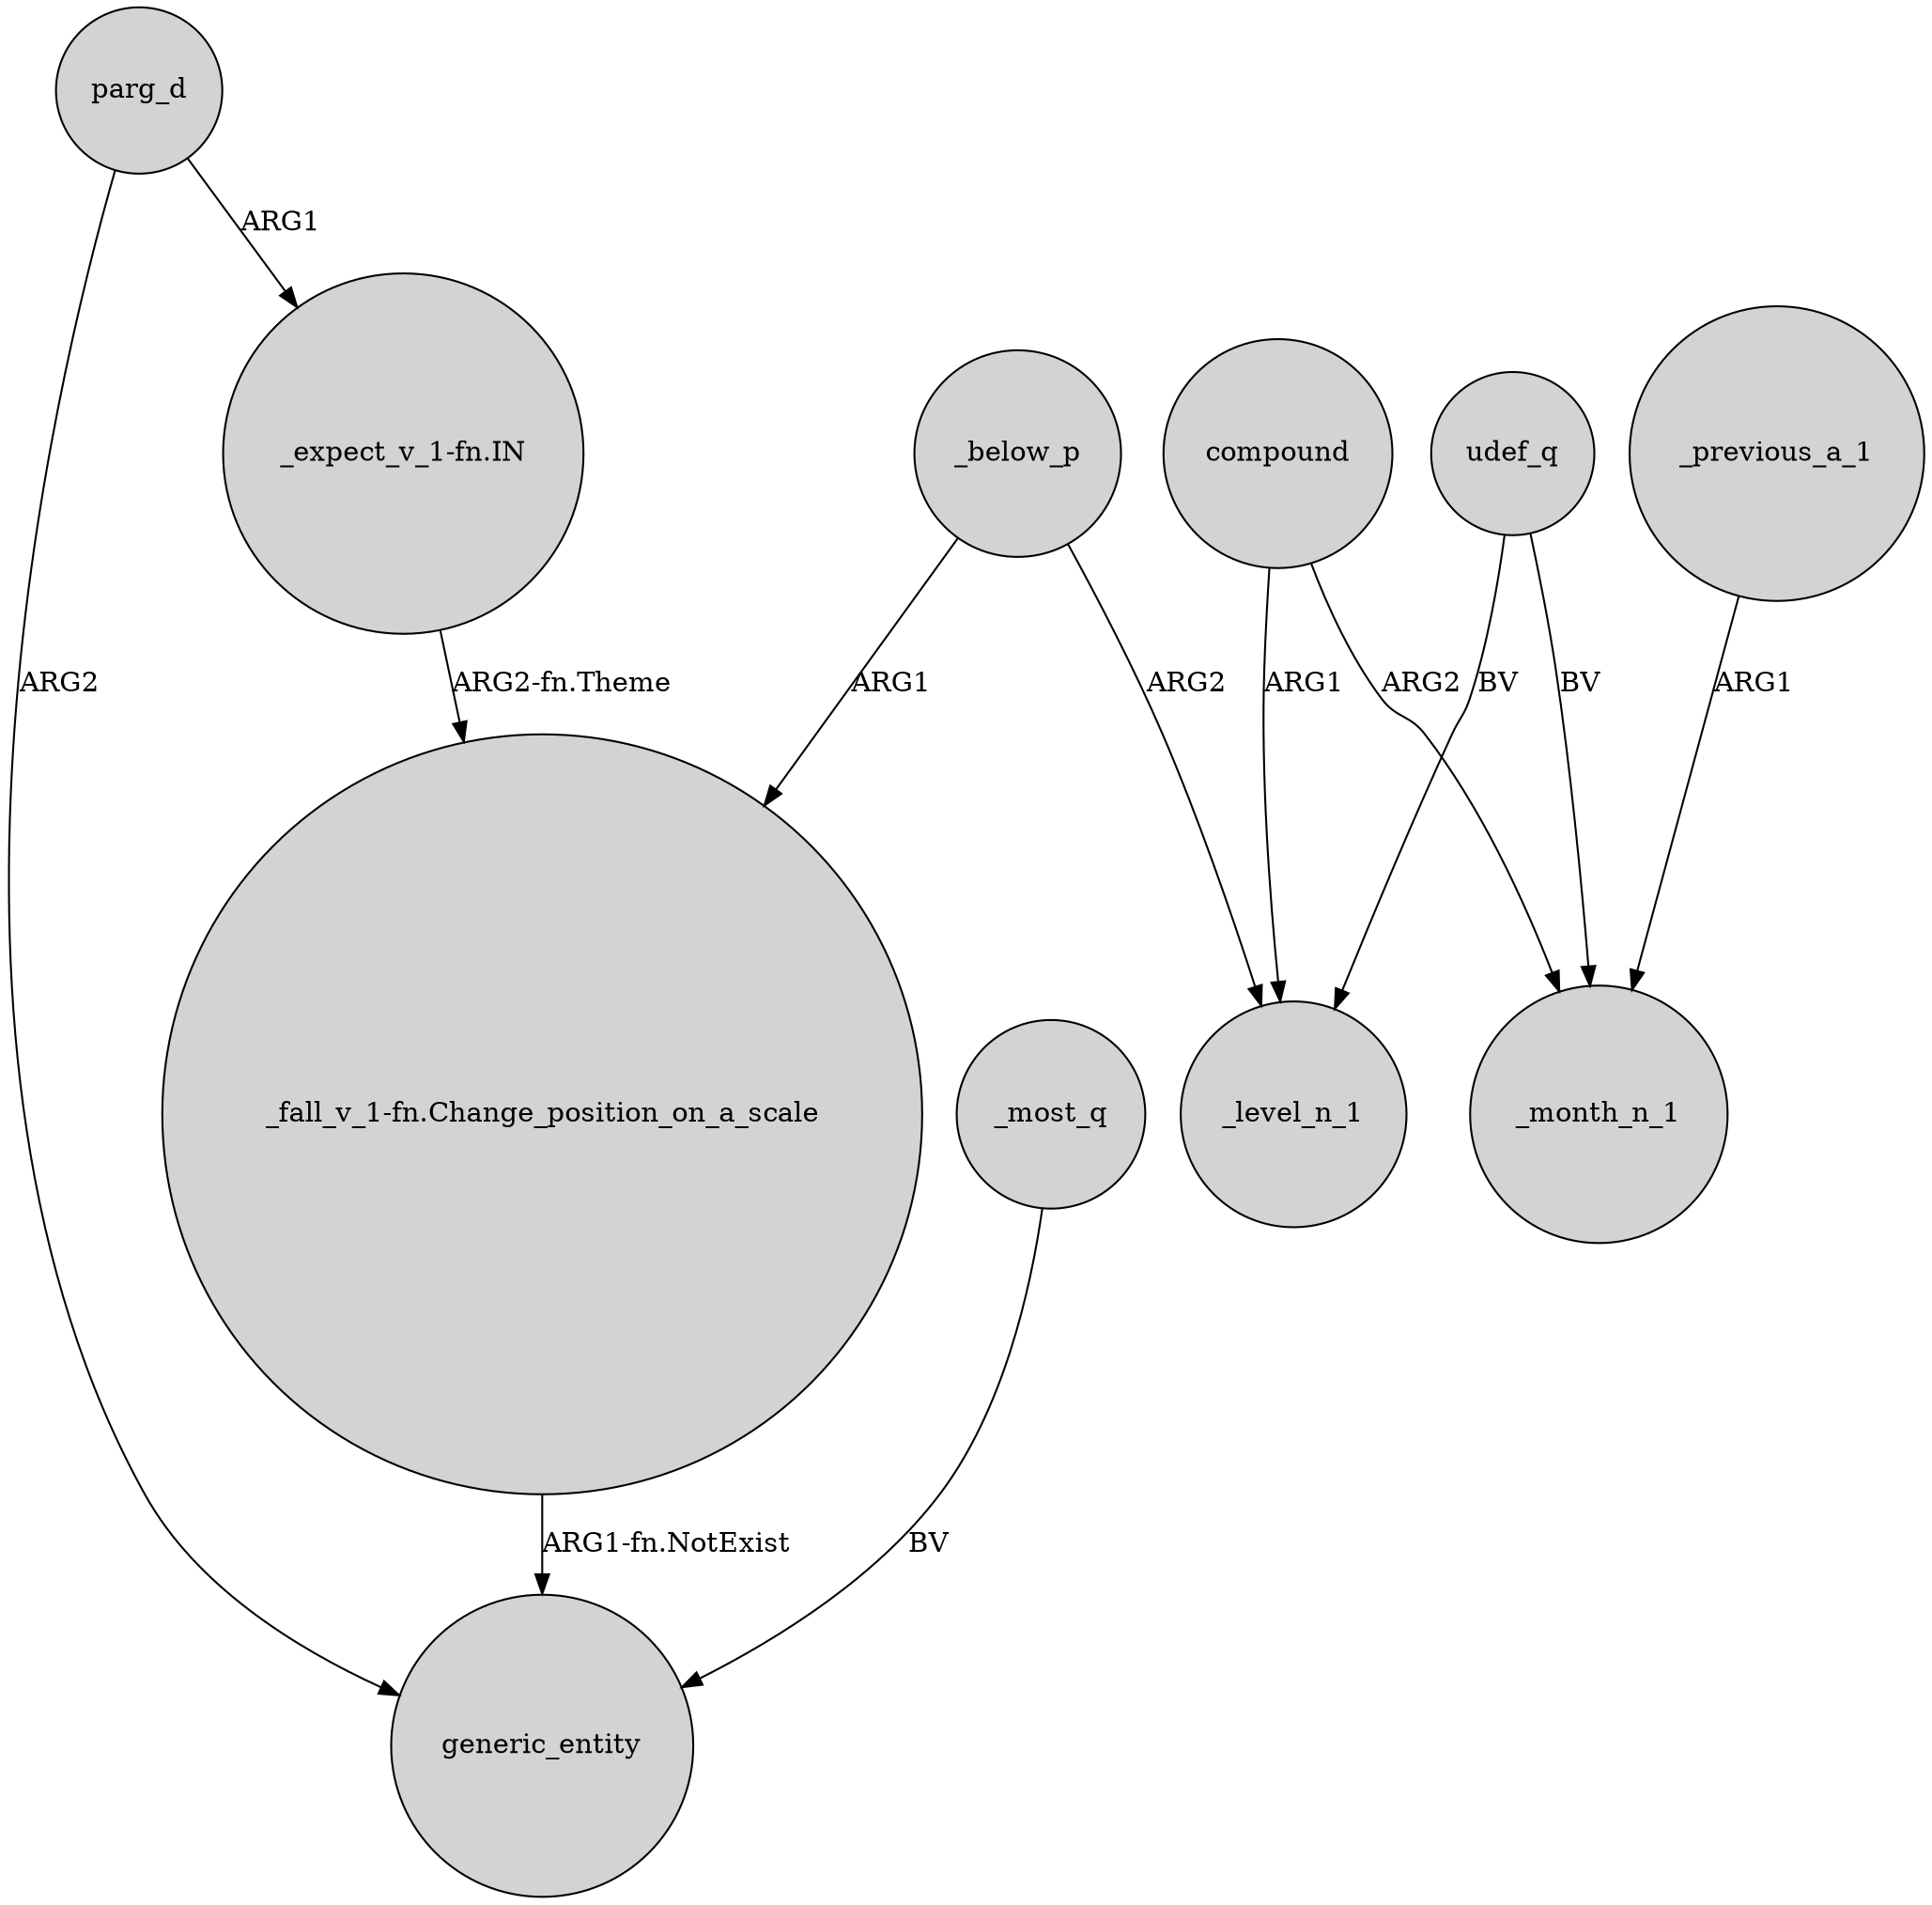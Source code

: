 digraph {
	node [shape=circle style=filled]
	"_expect_v_1-fn.IN" -> "_fall_v_1-fn.Change_position_on_a_scale" [label="ARG2-fn.Theme"]
	compound -> _month_n_1 [label=ARG2]
	_below_p -> "_fall_v_1-fn.Change_position_on_a_scale" [label=ARG1]
	"_fall_v_1-fn.Change_position_on_a_scale" -> generic_entity [label="ARG1-fn.NotExist"]
	_below_p -> _level_n_1 [label=ARG2]
	udef_q -> _month_n_1 [label=BV]
	compound -> _level_n_1 [label=ARG1]
	parg_d -> "_expect_v_1-fn.IN" [label=ARG1]
	parg_d -> generic_entity [label=ARG2]
	_most_q -> generic_entity [label=BV]
	udef_q -> _level_n_1 [label=BV]
	_previous_a_1 -> _month_n_1 [label=ARG1]
}
